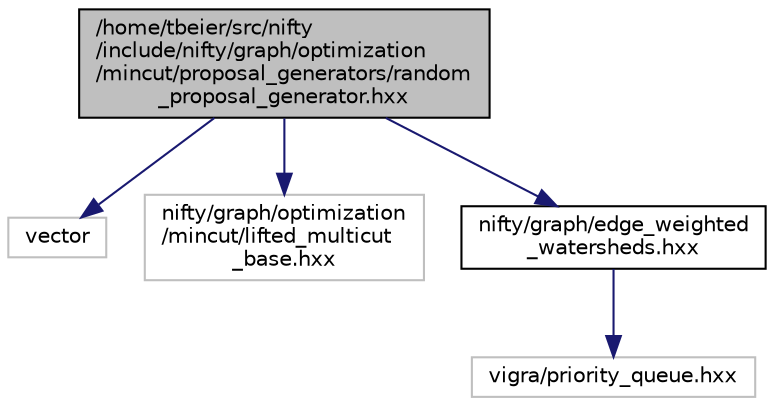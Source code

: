 digraph "/home/tbeier/src/nifty/include/nifty/graph/optimization/mincut/proposal_generators/random_proposal_generator.hxx"
{
  edge [fontname="Helvetica",fontsize="10",labelfontname="Helvetica",labelfontsize="10"];
  node [fontname="Helvetica",fontsize="10",shape=record];
  Node1 [label="/home/tbeier/src/nifty\l/include/nifty/graph/optimization\l/mincut/proposal_generators/random\l_proposal_generator.hxx",height=0.2,width=0.4,color="black", fillcolor="grey75", style="filled", fontcolor="black"];
  Node1 -> Node2 [color="midnightblue",fontsize="10",style="solid"];
  Node2 [label="vector",height=0.2,width=0.4,color="grey75", fillcolor="white", style="filled"];
  Node1 -> Node3 [color="midnightblue",fontsize="10",style="solid"];
  Node3 [label="nifty/graph/optimization\l/mincut/lifted_multicut\l_base.hxx",height=0.2,width=0.4,color="grey75", fillcolor="white", style="filled"];
  Node1 -> Node4 [color="midnightblue",fontsize="10",style="solid"];
  Node4 [label="nifty/graph/edge_weighted\l_watersheds.hxx",height=0.2,width=0.4,color="black", fillcolor="white", style="filled",URL="$edge__weighted__watersheds_8hxx.html"];
  Node4 -> Node5 [color="midnightblue",fontsize="10",style="solid"];
  Node5 [label="vigra/priority_queue.hxx",height=0.2,width=0.4,color="grey75", fillcolor="white", style="filled"];
}
